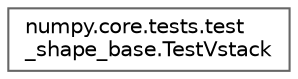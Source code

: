 digraph "Graphical Class Hierarchy"
{
 // LATEX_PDF_SIZE
  bgcolor="transparent";
  edge [fontname=Helvetica,fontsize=10,labelfontname=Helvetica,labelfontsize=10];
  node [fontname=Helvetica,fontsize=10,shape=box,height=0.2,width=0.4];
  rankdir="LR";
  Node0 [id="Node000000",label="numpy.core.tests.test\l_shape_base.TestVstack",height=0.2,width=0.4,color="grey40", fillcolor="white", style="filled",URL="$d0/d6b/classnumpy_1_1core_1_1tests_1_1test__shape__base_1_1TestVstack.html",tooltip=" "];
}
